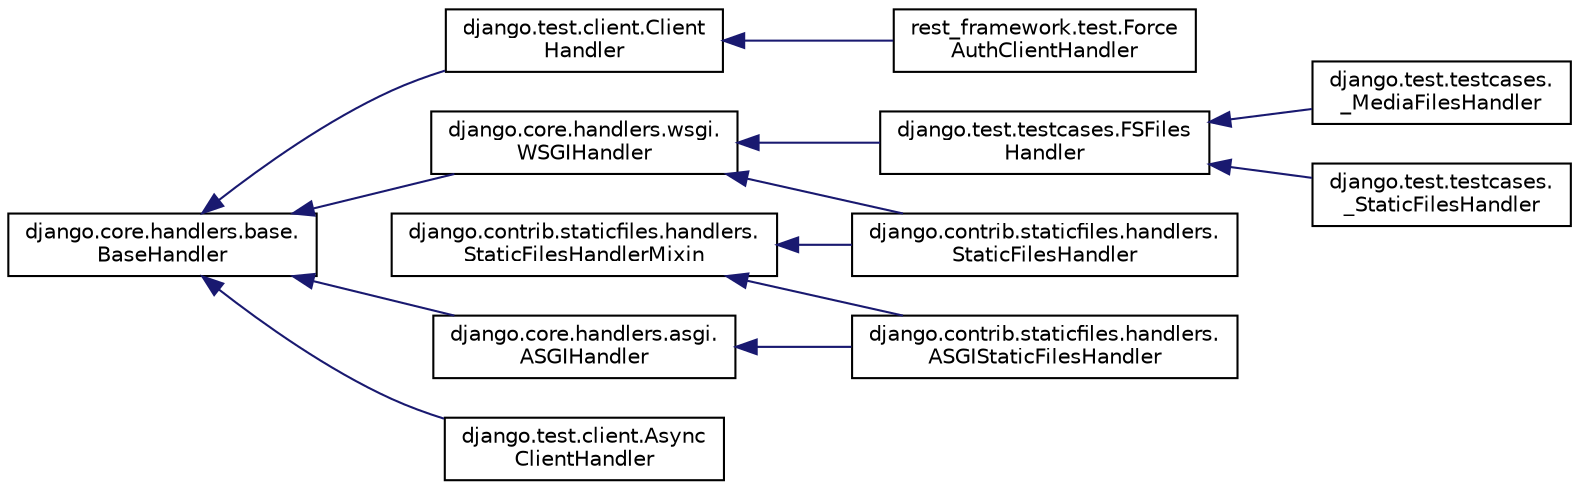digraph "Graphical Class Hierarchy"
{
 // LATEX_PDF_SIZE
  edge [fontname="Helvetica",fontsize="10",labelfontname="Helvetica",labelfontsize="10"];
  node [fontname="Helvetica",fontsize="10",shape=record];
  rankdir="LR";
  Node0 [label="django.core.handlers.base.\lBaseHandler",height=0.2,width=0.4,color="black", fillcolor="white", style="filled",URL="$classdjango_1_1core_1_1handlers_1_1base_1_1_base_handler.html",tooltip=" "];
  Node0 -> Node1 [dir="back",color="midnightblue",fontsize="10",style="solid",fontname="Helvetica"];
  Node1 [label="django.core.handlers.asgi.\lASGIHandler",height=0.2,width=0.4,color="black", fillcolor="white", style="filled",URL="$classdjango_1_1core_1_1handlers_1_1asgi_1_1_a_s_g_i_handler.html",tooltip=" "];
  Node1 -> Node2 [dir="back",color="midnightblue",fontsize="10",style="solid",fontname="Helvetica"];
  Node2 [label="django.contrib.staticfiles.handlers.\lASGIStaticFilesHandler",height=0.2,width=0.4,color="black", fillcolor="white", style="filled",URL="$classdjango_1_1contrib_1_1staticfiles_1_1handlers_1_1_a_s_g_i_static_files_handler.html",tooltip=" "];
  Node0 -> Node3 [dir="back",color="midnightblue",fontsize="10",style="solid",fontname="Helvetica"];
  Node3 [label="django.core.handlers.wsgi.\lWSGIHandler",height=0.2,width=0.4,color="black", fillcolor="white", style="filled",URL="$classdjango_1_1core_1_1handlers_1_1wsgi_1_1_w_s_g_i_handler.html",tooltip=" "];
  Node3 -> Node4 [dir="back",color="midnightblue",fontsize="10",style="solid",fontname="Helvetica"];
  Node4 [label="django.contrib.staticfiles.handlers.\lStaticFilesHandler",height=0.2,width=0.4,color="black", fillcolor="white", style="filled",URL="$classdjango_1_1contrib_1_1staticfiles_1_1handlers_1_1_static_files_handler.html",tooltip=" "];
  Node3 -> Node5 [dir="back",color="midnightblue",fontsize="10",style="solid",fontname="Helvetica"];
  Node5 [label="django.test.testcases.FSFiles\lHandler",height=0.2,width=0.4,color="black", fillcolor="white", style="filled",URL="$classdjango_1_1test_1_1testcases_1_1_f_s_files_handler.html",tooltip=" "];
  Node5 -> Node6 [dir="back",color="midnightblue",fontsize="10",style="solid",fontname="Helvetica"];
  Node6 [label="django.test.testcases.\l_MediaFilesHandler",height=0.2,width=0.4,color="black", fillcolor="white", style="filled",URL="$classdjango_1_1test_1_1testcases_1_1___media_files_handler.html",tooltip=" "];
  Node5 -> Node7 [dir="back",color="midnightblue",fontsize="10",style="solid",fontname="Helvetica"];
  Node7 [label="django.test.testcases.\l_StaticFilesHandler",height=0.2,width=0.4,color="black", fillcolor="white", style="filled",URL="$classdjango_1_1test_1_1testcases_1_1___static_files_handler.html",tooltip=" "];
  Node0 -> Node8 [dir="back",color="midnightblue",fontsize="10",style="solid",fontname="Helvetica"];
  Node8 [label="django.test.client.Async\lClientHandler",height=0.2,width=0.4,color="black", fillcolor="white", style="filled",URL="$classdjango_1_1test_1_1client_1_1_async_client_handler.html",tooltip=" "];
  Node0 -> Node9 [dir="back",color="midnightblue",fontsize="10",style="solid",fontname="Helvetica"];
  Node9 [label="django.test.client.Client\lHandler",height=0.2,width=0.4,color="black", fillcolor="white", style="filled",URL="$classdjango_1_1test_1_1client_1_1_client_handler.html",tooltip=" "];
  Node9 -> Node10 [dir="back",color="midnightblue",fontsize="10",style="solid",fontname="Helvetica"];
  Node10 [label="rest_framework.test.Force\lAuthClientHandler",height=0.2,width=0.4,color="black", fillcolor="white", style="filled",URL="$classrest__framework_1_1test_1_1_force_auth_client_handler.html",tooltip=" "];
  Node3381 [label="django.contrib.staticfiles.handlers.\lStaticFilesHandlerMixin",height=0.2,width=0.4,color="black", fillcolor="white", style="filled",URL="$classdjango_1_1contrib_1_1staticfiles_1_1handlers_1_1_static_files_handler_mixin.html",tooltip=" "];
  Node3381 -> Node2 [dir="back",color="midnightblue",fontsize="10",style="solid",fontname="Helvetica"];
  Node3381 -> Node4 [dir="back",color="midnightblue",fontsize="10",style="solid",fontname="Helvetica"];
}
